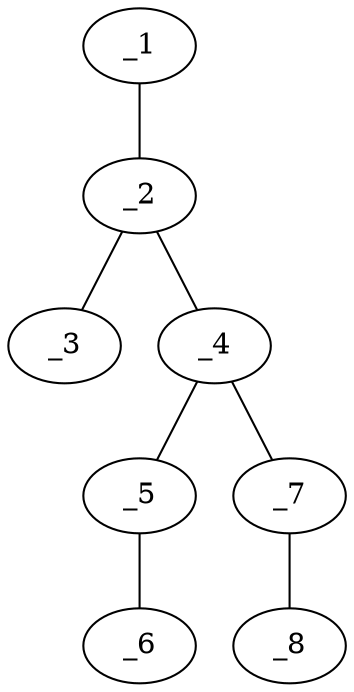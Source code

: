 graph molid647334 {
	_1	 [charge=0,
		chem=1,
		symbol="C  ",
		x="5.4641",
		y=0];
	_2	 [charge=0,
		chem=1,
		symbol="C  ",
		x="4.5981",
		y="0.5"];
	_1 -- _2	 [valence=2];
	_3	 [charge=0,
		chem=10,
		symbol="Br ",
		x="4.5981",
		y="1.5"];
	_2 -- _3	 [valence=1];
	_4	 [charge=0,
		chem=4,
		symbol="N  ",
		x="3.7321",
		y=0];
	_2 -- _4	 [valence=1];
	_5	 [charge=0,
		chem=1,
		symbol="C  ",
		x="2.866",
		y="0.5"];
	_4 -- _5	 [valence=1];
	_7	 [charge=0,
		chem=1,
		symbol="C  ",
		x="3.7321",
		y="-1"];
	_4 -- _7	 [valence=1];
	_6	 [charge=0,
		chem=1,
		symbol="C  ",
		x=2,
		y=0];
	_5 -- _6	 [valence=1];
	_8	 [charge=0,
		chem=1,
		symbol="C  ",
		x="2.866",
		y="-1.5"];
	_7 -- _8	 [valence=1];
}

